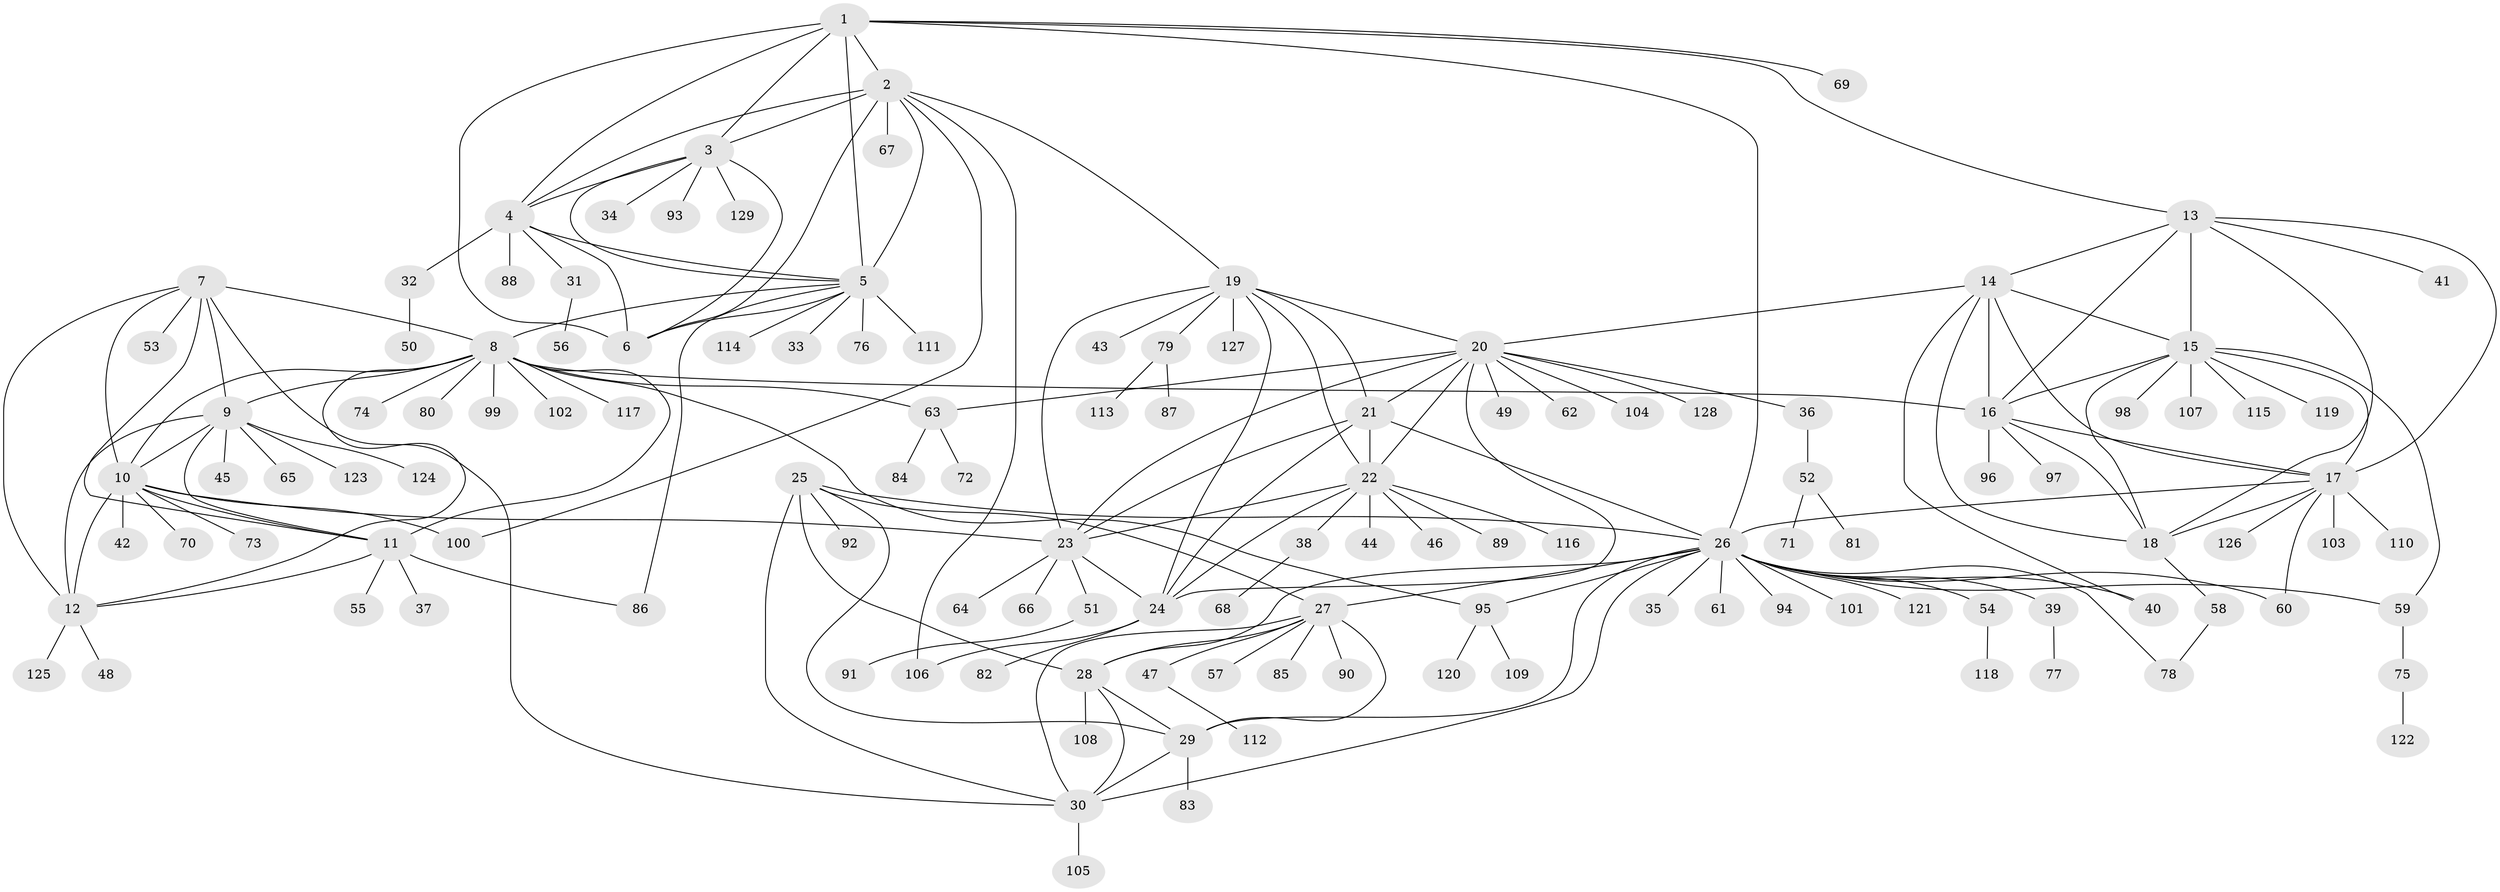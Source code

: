// Generated by graph-tools (version 1.1) at 2025/02/03/09/25 03:02:36]
// undirected, 129 vertices, 193 edges
graph export_dot {
graph [start="1"]
  node [color=gray90,style=filled];
  1;
  2;
  3;
  4;
  5;
  6;
  7;
  8;
  9;
  10;
  11;
  12;
  13;
  14;
  15;
  16;
  17;
  18;
  19;
  20;
  21;
  22;
  23;
  24;
  25;
  26;
  27;
  28;
  29;
  30;
  31;
  32;
  33;
  34;
  35;
  36;
  37;
  38;
  39;
  40;
  41;
  42;
  43;
  44;
  45;
  46;
  47;
  48;
  49;
  50;
  51;
  52;
  53;
  54;
  55;
  56;
  57;
  58;
  59;
  60;
  61;
  62;
  63;
  64;
  65;
  66;
  67;
  68;
  69;
  70;
  71;
  72;
  73;
  74;
  75;
  76;
  77;
  78;
  79;
  80;
  81;
  82;
  83;
  84;
  85;
  86;
  87;
  88;
  89;
  90;
  91;
  92;
  93;
  94;
  95;
  96;
  97;
  98;
  99;
  100;
  101;
  102;
  103;
  104;
  105;
  106;
  107;
  108;
  109;
  110;
  111;
  112;
  113;
  114;
  115;
  116;
  117;
  118;
  119;
  120;
  121;
  122;
  123;
  124;
  125;
  126;
  127;
  128;
  129;
  1 -- 2;
  1 -- 3;
  1 -- 4;
  1 -- 5;
  1 -- 6;
  1 -- 13;
  1 -- 26;
  1 -- 69;
  2 -- 3;
  2 -- 4;
  2 -- 5;
  2 -- 6;
  2 -- 19;
  2 -- 67;
  2 -- 100;
  2 -- 106;
  3 -- 4;
  3 -- 5;
  3 -- 6;
  3 -- 34;
  3 -- 93;
  3 -- 129;
  4 -- 5;
  4 -- 6;
  4 -- 31;
  4 -- 32;
  4 -- 88;
  5 -- 6;
  5 -- 8;
  5 -- 33;
  5 -- 76;
  5 -- 86;
  5 -- 111;
  5 -- 114;
  7 -- 8;
  7 -- 9;
  7 -- 10;
  7 -- 11;
  7 -- 12;
  7 -- 30;
  7 -- 53;
  8 -- 9;
  8 -- 10;
  8 -- 11;
  8 -- 12;
  8 -- 16;
  8 -- 63;
  8 -- 74;
  8 -- 80;
  8 -- 95;
  8 -- 99;
  8 -- 102;
  8 -- 117;
  9 -- 10;
  9 -- 11;
  9 -- 12;
  9 -- 45;
  9 -- 65;
  9 -- 123;
  9 -- 124;
  10 -- 11;
  10 -- 12;
  10 -- 23;
  10 -- 42;
  10 -- 70;
  10 -- 73;
  10 -- 100;
  11 -- 12;
  11 -- 37;
  11 -- 55;
  11 -- 86;
  12 -- 48;
  12 -- 125;
  13 -- 14;
  13 -- 15;
  13 -- 16;
  13 -- 17;
  13 -- 18;
  13 -- 41;
  14 -- 15;
  14 -- 16;
  14 -- 17;
  14 -- 18;
  14 -- 20;
  14 -- 40;
  15 -- 16;
  15 -- 17;
  15 -- 18;
  15 -- 59;
  15 -- 98;
  15 -- 107;
  15 -- 115;
  15 -- 119;
  16 -- 17;
  16 -- 18;
  16 -- 96;
  16 -- 97;
  17 -- 18;
  17 -- 26;
  17 -- 60;
  17 -- 103;
  17 -- 110;
  17 -- 126;
  18 -- 58;
  19 -- 20;
  19 -- 21;
  19 -- 22;
  19 -- 23;
  19 -- 24;
  19 -- 43;
  19 -- 79;
  19 -- 127;
  20 -- 21;
  20 -- 22;
  20 -- 23;
  20 -- 24;
  20 -- 36;
  20 -- 49;
  20 -- 62;
  20 -- 63;
  20 -- 104;
  20 -- 128;
  21 -- 22;
  21 -- 23;
  21 -- 24;
  21 -- 26;
  22 -- 23;
  22 -- 24;
  22 -- 38;
  22 -- 44;
  22 -- 46;
  22 -- 89;
  22 -- 116;
  23 -- 24;
  23 -- 51;
  23 -- 64;
  23 -- 66;
  24 -- 82;
  24 -- 106;
  25 -- 26;
  25 -- 27;
  25 -- 28;
  25 -- 29;
  25 -- 30;
  25 -- 92;
  26 -- 27;
  26 -- 28;
  26 -- 29;
  26 -- 30;
  26 -- 35;
  26 -- 39;
  26 -- 40;
  26 -- 54;
  26 -- 59;
  26 -- 60;
  26 -- 61;
  26 -- 78;
  26 -- 94;
  26 -- 95;
  26 -- 101;
  26 -- 121;
  27 -- 28;
  27 -- 29;
  27 -- 30;
  27 -- 47;
  27 -- 57;
  27 -- 85;
  27 -- 90;
  28 -- 29;
  28 -- 30;
  28 -- 108;
  29 -- 30;
  29 -- 83;
  30 -- 105;
  31 -- 56;
  32 -- 50;
  36 -- 52;
  38 -- 68;
  39 -- 77;
  47 -- 112;
  51 -- 91;
  52 -- 71;
  52 -- 81;
  54 -- 118;
  58 -- 78;
  59 -- 75;
  63 -- 72;
  63 -- 84;
  75 -- 122;
  79 -- 87;
  79 -- 113;
  95 -- 109;
  95 -- 120;
}
